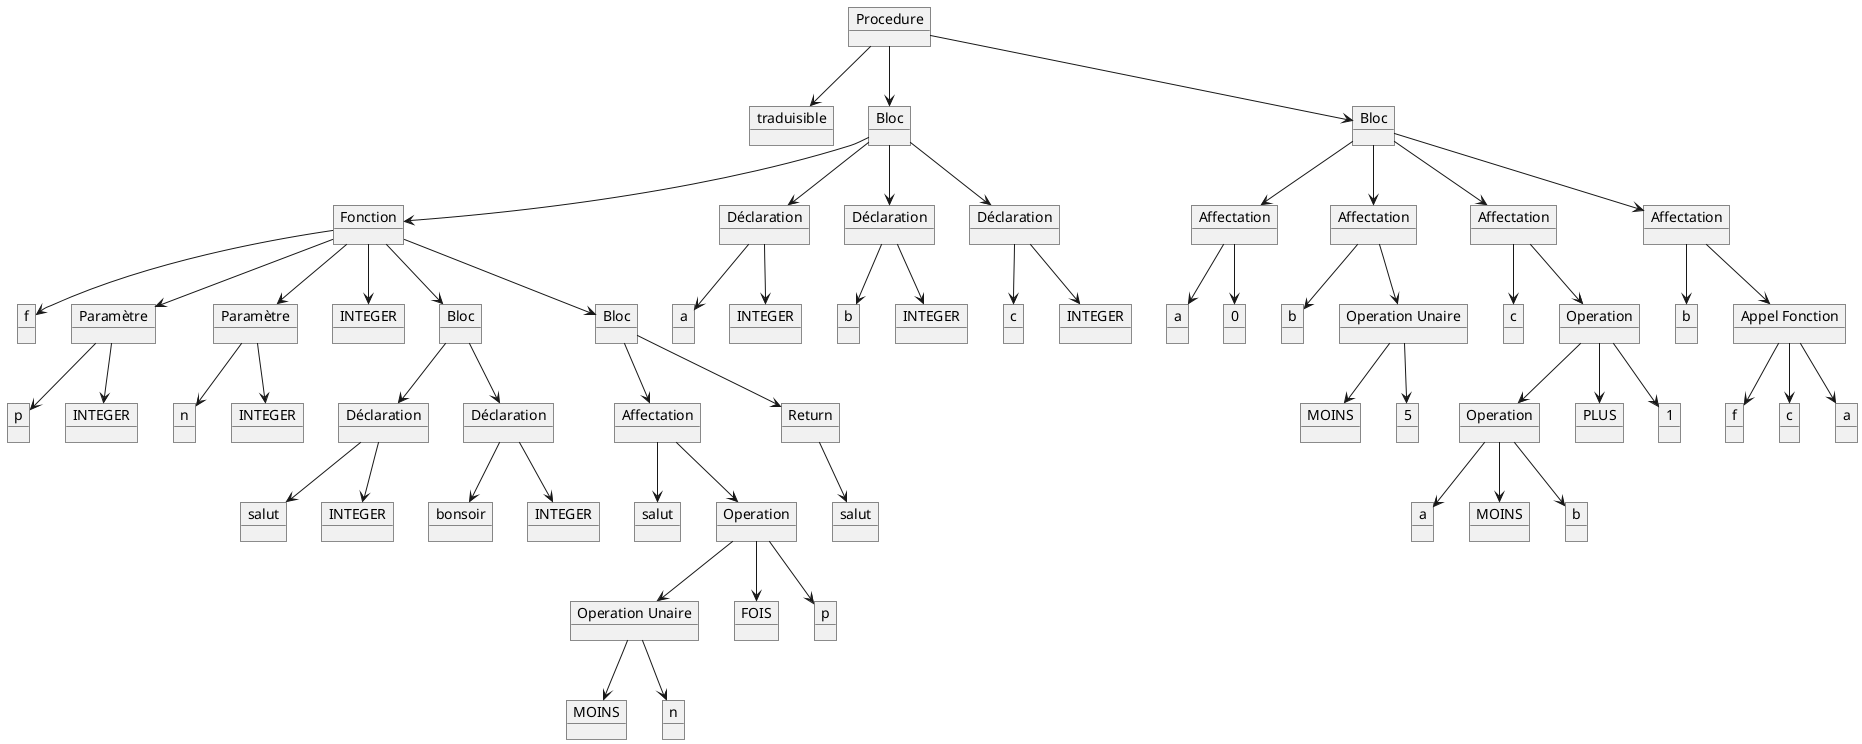 @startuml ArbreSyntaxique
object "Procedure" as Procedure
object "traduisible" as traduisible
object "Bloc" as Bloc
object "Bloc" as Bloc3
object "Fonction" as Fonction
object "Déclaration" as Declaration2
object "Déclaration" as Declaration3
object "Déclaration" as Declaration4
object "Affectation" as Affectation1
object "Affectation" as Affectation2
object "Affectation" as Affectation3
object "Affectation" as Affectation4
object "f" as f
object "Paramètre" as Parametre
object "Paramètre" as Parametre1
object "INTEGER" as INTEGER__
object "Bloc" as Bloc1
object "Bloc" as Bloc2
object "a" as a
object "INTEGER" as INTEGER_____
object "b" as b
object "INTEGER" as INTEGER______
object "c" as c
object "INTEGER" as INTEGER_______
object "a" as a_
object "0" as 0
object "b" as b_
object "Operation Unaire" as OperationUnaire1
object "c" as c_
object "Operation" as Operation1
object "b" as b___
object "Appel Fonction" as AppelFonction
object "p" as p
object "INTEGER" as INTEGER
object "n" as n
object "INTEGER" as INTEGER_
object "Déclaration" as Declaration
object "Déclaration" as Declaration1
object "Affectation" as Affectation
object "Return" as Return
object "MOINS" as MOINS_
object "5" as 5
object "Operation" as Operation2
object "PLUS" as PLUS
object "1" as 1
object "f" as f_
object "c" as c__
object "a" as a___
object "salut" as salut
object "INTEGER" as INTEGER___
object "bonsoir" as bonsoir
object "INTEGER" as INTEGER____
object "salut" as salut_
object "Operation" as Operation
object "salut" as salut__
object "a" as a__
object "MOINS" as MOINS__
object "b" as b__
object "Operation Unaire" as OperationUnaire
object "FOIS" as FOIS
object "p" as p_
object "MOINS" as MOINS
object "n" as n_
Procedure -down-> traduisible
Procedure -down-> Bloc
Procedure -down-> Bloc3
Bloc -down-> Fonction
Bloc -down-> Declaration2
Bloc -down-> Declaration3
Bloc -down-> Declaration4
Bloc3 -down-> Affectation1
Bloc3 -down-> Affectation2
Bloc3 -down-> Affectation3
Bloc3 -down-> Affectation4
Fonction -down-> f
Fonction -down-> Parametre
Fonction -down-> Parametre1
Fonction -down-> INTEGER__
Fonction -down-> Bloc1
Fonction -down-> Bloc2
Declaration2 -down-> a
Declaration2 -down-> INTEGER_____
Declaration3 -down-> b
Declaration3 -down-> INTEGER______
Declaration4 -down-> c
Declaration4 -down-> INTEGER_______
Affectation1 -down-> a_
Affectation1 -down-> 0
Affectation2 -down-> b_
Affectation2 -down-> OperationUnaire1
Affectation3 -down-> c_
Affectation3 -down-> Operation1
Affectation4 -down-> b___
Affectation4 -down-> AppelFonction
Parametre -down-> p
Parametre -down-> INTEGER
Parametre1 -down-> n
Parametre1 -down-> INTEGER_
Bloc1 -down-> Declaration
Bloc1 -down-> Declaration1
Bloc2 -down-> Affectation
Bloc2 -down-> Return
OperationUnaire1 -down-> MOINS_
OperationUnaire1 -down-> 5
Operation1 -down-> Operation2
Operation1 -down-> PLUS
Operation1 -down-> 1
AppelFonction -down-> f_
AppelFonction -down-> c__
AppelFonction -down-> a___
Declaration -down-> salut
Declaration -down-> INTEGER___
Declaration1 -down-> bonsoir
Declaration1 -down-> INTEGER____
Affectation -down-> salut_
Affectation -down-> Operation
Return -down-> salut__
Operation2 -down-> a__
Operation2 -down-> MOINS__
Operation2 -down-> b__
Operation -down-> OperationUnaire
Operation -down-> FOIS
Operation -down-> p_
OperationUnaire -down-> MOINS
OperationUnaire -down-> n_
@enduml
